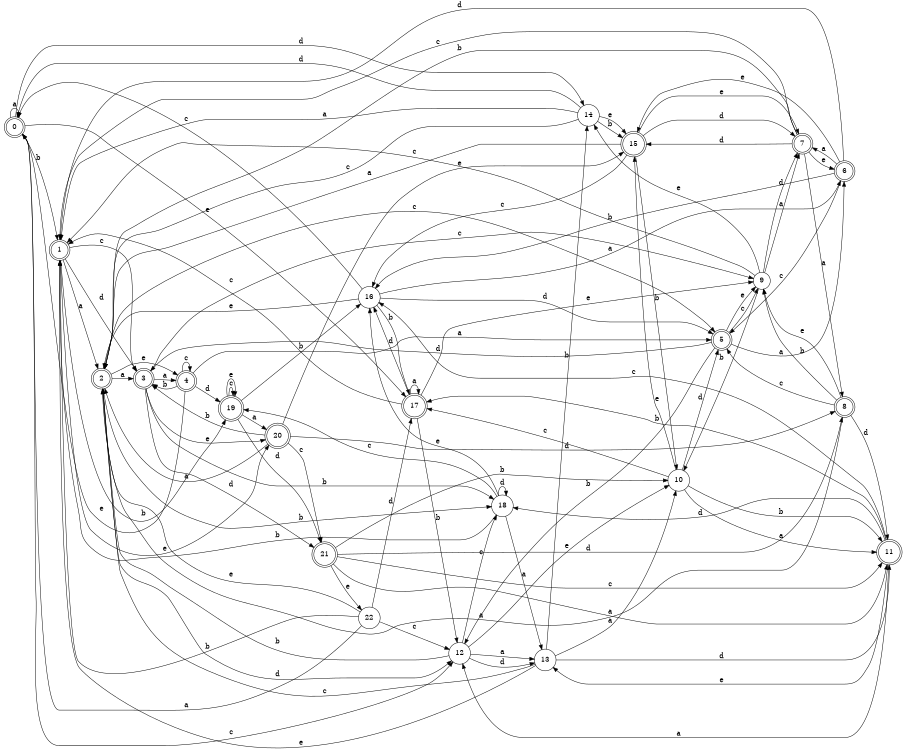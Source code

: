 digraph n19_4 {
__start0 [label="" shape="none"];

rankdir=LR;
size="8,5";

s0 [style="rounded,filled", color="black", fillcolor="white" shape="doublecircle", label="0"];
s1 [style="rounded,filled", color="black", fillcolor="white" shape="doublecircle", label="1"];
s2 [style="rounded,filled", color="black", fillcolor="white" shape="doublecircle", label="2"];
s3 [style="rounded,filled", color="black", fillcolor="white" shape="doublecircle", label="3"];
s4 [style="rounded,filled", color="black", fillcolor="white" shape="doublecircle", label="4"];
s5 [style="rounded,filled", color="black", fillcolor="white" shape="doublecircle", label="5"];
s6 [style="rounded,filled", color="black", fillcolor="white" shape="doublecircle", label="6"];
s7 [style="rounded,filled", color="black", fillcolor="white" shape="doublecircle", label="7"];
s8 [style="rounded,filled", color="black", fillcolor="white" shape="doublecircle", label="8"];
s9 [style="filled", color="black", fillcolor="white" shape="circle", label="9"];
s10 [style="filled", color="black", fillcolor="white" shape="circle", label="10"];
s11 [style="rounded,filled", color="black", fillcolor="white" shape="doublecircle", label="11"];
s12 [style="filled", color="black", fillcolor="white" shape="circle", label="12"];
s13 [style="filled", color="black", fillcolor="white" shape="circle", label="13"];
s14 [style="filled", color="black", fillcolor="white" shape="circle", label="14"];
s15 [style="rounded,filled", color="black", fillcolor="white" shape="doublecircle", label="15"];
s16 [style="filled", color="black", fillcolor="white" shape="circle", label="16"];
s17 [style="rounded,filled", color="black", fillcolor="white" shape="doublecircle", label="17"];
s18 [style="filled", color="black", fillcolor="white" shape="circle", label="18"];
s19 [style="rounded,filled", color="black", fillcolor="white" shape="doublecircle", label="19"];
s20 [style="rounded,filled", color="black", fillcolor="white" shape="doublecircle", label="20"];
s21 [style="rounded,filled", color="black", fillcolor="white" shape="doublecircle", label="21"];
s22 [style="filled", color="black", fillcolor="white" shape="circle", label="22"];
s0 -> s0 [label="a"];
s0 -> s1 [label="b"];
s0 -> s12 [label="c"];
s0 -> s14 [label="d"];
s0 -> s17 [label="e"];
s1 -> s2 [label="a"];
s1 -> s19 [label="b"];
s1 -> s3 [label="c"];
s1 -> s3 [label="d"];
s1 -> s20 [label="e"];
s2 -> s3 [label="a"];
s2 -> s18 [label="b"];
s2 -> s5 [label="c"];
s2 -> s12 [label="d"];
s2 -> s4 [label="e"];
s3 -> s4 [label="a"];
s3 -> s18 [label="b"];
s3 -> s9 [label="c"];
s3 -> s21 [label="d"];
s3 -> s20 [label="e"];
s4 -> s5 [label="a"];
s4 -> s3 [label="b"];
s4 -> s4 [label="c"];
s4 -> s19 [label="d"];
s4 -> s0 [label="e"];
s5 -> s6 [label="a"];
s5 -> s12 [label="b"];
s5 -> s9 [label="c"];
s5 -> s3 [label="d"];
s5 -> s9 [label="e"];
s6 -> s7 [label="a"];
s6 -> s16 [label="b"];
s6 -> s5 [label="c"];
s6 -> s1 [label="d"];
s6 -> s15 [label="e"];
s7 -> s8 [label="a"];
s7 -> s2 [label="b"];
s7 -> s1 [label="c"];
s7 -> s15 [label="d"];
s7 -> s6 [label="e"];
s8 -> s2 [label="a"];
s8 -> s9 [label="b"];
s8 -> s5 [label="c"];
s8 -> s11 [label="d"];
s8 -> s9 [label="e"];
s9 -> s7 [label="a"];
s9 -> s10 [label="b"];
s9 -> s1 [label="c"];
s9 -> s7 [label="d"];
s9 -> s14 [label="e"];
s10 -> s11 [label="a"];
s10 -> s11 [label="b"];
s10 -> s17 [label="c"];
s10 -> s5 [label="d"];
s10 -> s15 [label="e"];
s11 -> s12 [label="a"];
s11 -> s17 [label="b"];
s11 -> s16 [label="c"];
s11 -> s18 [label="d"];
s11 -> s13 [label="e"];
s12 -> s13 [label="a"];
s12 -> s2 [label="b"];
s12 -> s18 [label="c"];
s12 -> s13 [label="d"];
s12 -> s10 [label="e"];
s13 -> s10 [label="a"];
s13 -> s14 [label="b"];
s13 -> s2 [label="c"];
s13 -> s11 [label="d"];
s13 -> s1 [label="e"];
s14 -> s1 [label="a"];
s14 -> s15 [label="b"];
s14 -> s2 [label="c"];
s14 -> s0 [label="d"];
s14 -> s15 [label="e"];
s15 -> s2 [label="a"];
s15 -> s10 [label="b"];
s15 -> s16 [label="c"];
s15 -> s7 [label="d"];
s15 -> s7 [label="e"];
s16 -> s6 [label="a"];
s16 -> s17 [label="b"];
s16 -> s0 [label="c"];
s16 -> s5 [label="d"];
s16 -> s2 [label="e"];
s17 -> s17 [label="a"];
s17 -> s12 [label="b"];
s17 -> s1 [label="c"];
s17 -> s16 [label="d"];
s17 -> s9 [label="e"];
s18 -> s13 [label="a"];
s18 -> s1 [label="b"];
s18 -> s19 [label="c"];
s18 -> s18 [label="d"];
s18 -> s16 [label="e"];
s19 -> s20 [label="a"];
s19 -> s16 [label="b"];
s19 -> s19 [label="c"];
s19 -> s21 [label="d"];
s19 -> s19 [label="e"];
s20 -> s2 [label="a"];
s20 -> s3 [label="b"];
s20 -> s21 [label="c"];
s20 -> s8 [label="d"];
s20 -> s15 [label="e"];
s21 -> s11 [label="a"];
s21 -> s10 [label="b"];
s21 -> s11 [label="c"];
s21 -> s8 [label="d"];
s21 -> s22 [label="e"];
s22 -> s0 [label="a"];
s22 -> s1 [label="b"];
s22 -> s12 [label="c"];
s22 -> s17 [label="d"];
s22 -> s2 [label="e"];

}